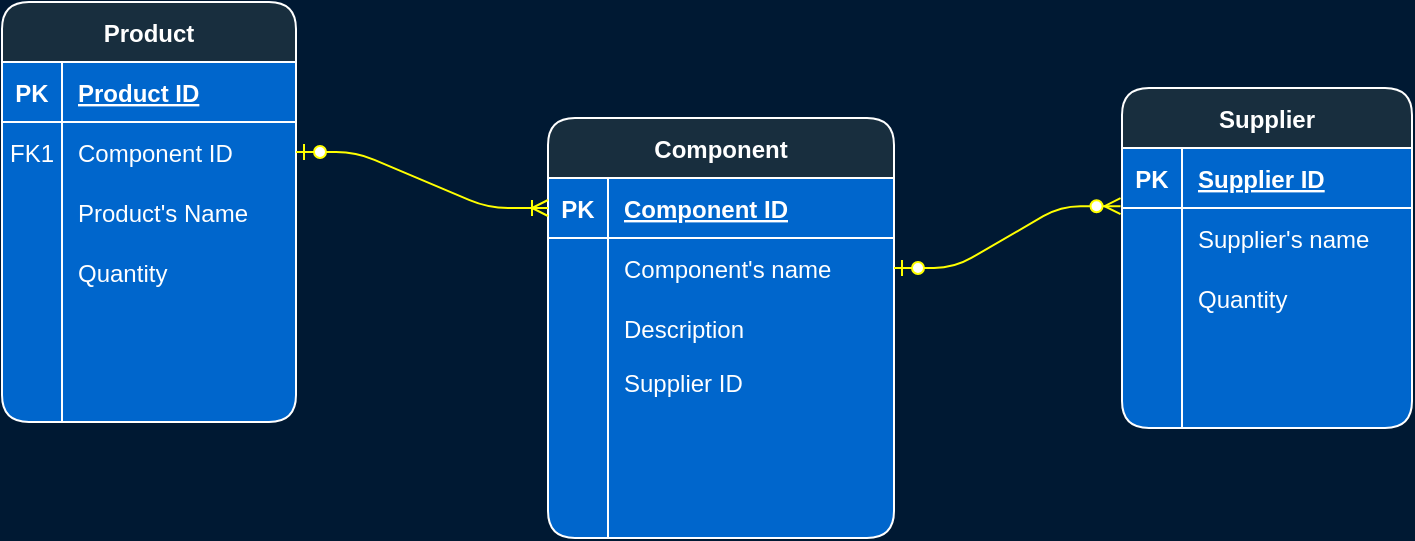<mxfile>
    <diagram id="CekpWcot58THP08m-kE-" name="Page-1">
        <mxGraphModel dx="1150" dy="567" grid="0" gridSize="5" guides="1" tooltips="1" connect="1" arrows="1" fold="1" page="1" pageScale="1" pageWidth="850" pageHeight="1100" background="#001933" math="0" shadow="0">
            <root>
                <mxCell id="0"/>
                <mxCell id="1" parent="0"/>
                <mxCell id="8" value="Product" style="shape=table;startSize=30;container=1;collapsible=1;childLayout=tableLayout;fixedRows=1;rowLines=0;fontStyle=1;align=center;resizeLast=1;fillColor=#182E3E;strokeColor=#FFFFFF;labelBackgroundColor=none;fontColor=#FFFFFF;swimlaneFillColor=#0066CC;rounded=1;" parent="1" vertex="1">
                    <mxGeometry x="60" y="174" width="147" height="210" as="geometry">
                        <mxRectangle x="62" y="82" width="72" height="30" as="alternateBounds"/>
                    </mxGeometry>
                </mxCell>
                <mxCell id="9" value="" style="shape=partialRectangle;collapsible=0;dropTarget=0;pointerEvents=0;fillColor=none;top=0;left=0;bottom=1;right=0;points=[[0,0.5],[1,0.5]];portConstraint=eastwest;strokeColor=#FFFFFF;fontColor=#FFFFFF;rounded=1;" parent="8" vertex="1">
                    <mxGeometry y="30" width="147" height="30" as="geometry"/>
                </mxCell>
                <mxCell id="10" value="PK" style="shape=partialRectangle;connectable=0;fillColor=none;top=0;left=0;bottom=0;right=0;fontStyle=1;overflow=hidden;strokeColor=#FFFFFF;fontColor=#FFFFFF;rounded=1;" parent="9" vertex="1">
                    <mxGeometry width="30" height="30" as="geometry"/>
                </mxCell>
                <mxCell id="11" value="Product ID" style="shape=partialRectangle;connectable=0;fillColor=none;top=0;left=0;bottom=0;right=0;align=left;spacingLeft=6;fontStyle=5;overflow=hidden;strokeColor=#FFFFFF;fontColor=#FFFFFF;rounded=1;" parent="9" vertex="1">
                    <mxGeometry x="30" width="117" height="30" as="geometry"/>
                </mxCell>
                <mxCell id="90" value="" style="shape=partialRectangle;collapsible=0;dropTarget=0;pointerEvents=0;fillColor=none;top=0;left=0;bottom=0;right=0;points=[[0,0.5],[1,0.5]];portConstraint=eastwest;strokeColor=#FFFFFF;fontColor=#FFFFFF;rounded=1;" parent="8" vertex="1">
                    <mxGeometry y="60" width="147" height="30" as="geometry"/>
                </mxCell>
                <mxCell id="91" value="FK1" style="shape=partialRectangle;connectable=0;fillColor=none;top=0;left=0;bottom=0;right=0;fontStyle=0;overflow=hidden;strokeColor=#FFFFFF;fontColor=#FFFFFF;rounded=1;" parent="90" vertex="1">
                    <mxGeometry width="30" height="30" as="geometry"/>
                </mxCell>
                <mxCell id="92" value="Component ID" style="shape=partialRectangle;connectable=0;fillColor=none;top=0;left=0;bottom=0;right=0;align=left;spacingLeft=6;fontStyle=0;overflow=hidden;strokeColor=#FFFFFF;fontColor=#FFFFFF;rounded=1;" parent="90" vertex="1">
                    <mxGeometry x="30" width="117" height="30" as="geometry"/>
                </mxCell>
                <mxCell id="12" value="" style="shape=partialRectangle;collapsible=0;dropTarget=0;pointerEvents=0;fillColor=none;top=0;left=0;bottom=0;right=0;points=[[0,0.5],[1,0.5]];portConstraint=eastwest;strokeColor=#FFFFFF;fontColor=#FFFFFF;rounded=1;" parent="8" vertex="1">
                    <mxGeometry y="90" width="147" height="30" as="geometry"/>
                </mxCell>
                <mxCell id="13" value="" style="shape=partialRectangle;connectable=0;fillColor=none;top=0;left=0;bottom=0;right=0;editable=1;overflow=hidden;strokeColor=#FFFFFF;fontColor=#FFFFFF;rounded=1;" parent="12" vertex="1">
                    <mxGeometry width="30" height="30" as="geometry"/>
                </mxCell>
                <mxCell id="14" value="Product's Name" style="shape=partialRectangle;connectable=0;fillColor=none;top=0;left=0;bottom=0;right=0;align=left;spacingLeft=6;overflow=hidden;strokeColor=#FFFFFF;fontColor=#FFFFFF;rounded=1;" parent="12" vertex="1">
                    <mxGeometry x="30" width="117" height="30" as="geometry"/>
                </mxCell>
                <mxCell id="15" value="" style="shape=partialRectangle;collapsible=0;dropTarget=0;pointerEvents=0;fillColor=none;top=0;left=0;bottom=0;right=0;points=[[0,0.5],[1,0.5]];portConstraint=eastwest;strokeColor=#FFFFFF;fontColor=#FFFFFF;rounded=1;" parent="8" vertex="1">
                    <mxGeometry y="120" width="147" height="30" as="geometry"/>
                </mxCell>
                <mxCell id="16" value="" style="shape=partialRectangle;connectable=0;fillColor=none;top=0;left=0;bottom=0;right=0;editable=1;overflow=hidden;strokeColor=#FFFFFF;fontColor=#FFFFFF;rounded=1;" parent="15" vertex="1">
                    <mxGeometry width="30" height="30" as="geometry"/>
                </mxCell>
                <mxCell id="17" value="Quantity" style="shape=partialRectangle;connectable=0;fillColor=none;top=0;left=0;bottom=0;right=0;align=left;spacingLeft=6;overflow=hidden;strokeColor=#FFFFFF;fontColor=#FFFFFF;rounded=1;" parent="15" vertex="1">
                    <mxGeometry x="30" width="117" height="30" as="geometry"/>
                </mxCell>
                <mxCell id="86" value="" style="shape=partialRectangle;collapsible=0;dropTarget=0;pointerEvents=0;fillColor=none;top=0;left=0;bottom=0;right=0;points=[[0,0.5],[1,0.5]];portConstraint=eastwest;strokeColor=#FFFFFF;fontColor=#FFFFFF;rounded=1;" parent="8" vertex="1">
                    <mxGeometry y="150" width="147" height="30" as="geometry"/>
                </mxCell>
                <mxCell id="87" value="" style="shape=partialRectangle;connectable=0;fillColor=none;top=0;left=0;bottom=0;right=0;fontStyle=0;overflow=hidden;strokeColor=#FFFFFF;fontColor=#FFFFFF;rounded=1;" parent="86" vertex="1">
                    <mxGeometry width="30" height="30" as="geometry"/>
                </mxCell>
                <mxCell id="88" value="" style="shape=partialRectangle;connectable=0;fillColor=none;top=0;left=0;bottom=0;right=0;align=left;spacingLeft=6;fontStyle=0;overflow=hidden;strokeColor=#FFFFFF;fontColor=#FFFFFF;rounded=1;" parent="86" vertex="1">
                    <mxGeometry x="30" width="117" height="30" as="geometry"/>
                </mxCell>
                <mxCell id="18" value="" style="shape=partialRectangle;collapsible=0;dropTarget=0;pointerEvents=0;fillColor=none;top=0;left=0;bottom=0;right=0;points=[[0,0.5],[1,0.5]];portConstraint=eastwest;strokeColor=#FFFFFF;fontColor=#FFFFFF;rounded=1;" parent="8" vertex="1">
                    <mxGeometry y="180" width="147" height="30" as="geometry"/>
                </mxCell>
                <mxCell id="19" value="" style="shape=partialRectangle;connectable=0;fillColor=none;top=0;left=0;bottom=0;right=0;editable=1;overflow=hidden;strokeColor=#FFFFFF;fontColor=#FFFFFF;rounded=1;" parent="18" vertex="1">
                    <mxGeometry width="30" height="30" as="geometry"/>
                </mxCell>
                <mxCell id="20" value="" style="shape=partialRectangle;connectable=0;fillColor=none;top=0;left=0;bottom=0;right=0;align=left;spacingLeft=6;overflow=hidden;strokeColor=#FFFFFF;fontColor=#FFFFFF;rounded=1;" parent="18" vertex="1">
                    <mxGeometry x="30" width="117" height="30" as="geometry"/>
                </mxCell>
                <mxCell id="25" value="Supplier" style="shape=table;startSize=30;container=1;collapsible=1;childLayout=tableLayout;fixedRows=1;rowLines=0;fontStyle=1;align=center;resizeLast=1;fillColor=#182E3E;strokeColor=#FFFFFF;fontColor=#FFFFFF;swimlaneFillColor=#0066CC;rounded=1;" parent="1" vertex="1">
                    <mxGeometry x="620" y="217" width="145" height="170" as="geometry">
                        <mxRectangle x="364" y="155" width="75" height="30" as="alternateBounds"/>
                    </mxGeometry>
                </mxCell>
                <mxCell id="26" value="" style="shape=partialRectangle;collapsible=0;dropTarget=0;pointerEvents=0;fillColor=none;top=0;left=0;bottom=1;right=0;points=[[0,0.5],[1,0.5]];portConstraint=eastwest;strokeColor=#FFFFFF;fontColor=#FFFFFF;rounded=1;" parent="25" vertex="1">
                    <mxGeometry y="30" width="145" height="30" as="geometry"/>
                </mxCell>
                <mxCell id="27" value="PK" style="shape=partialRectangle;connectable=0;fillColor=none;top=0;left=0;bottom=0;right=0;fontStyle=1;overflow=hidden;strokeColor=#FFFFFF;fontColor=#FFFFFF;rounded=1;" parent="26" vertex="1">
                    <mxGeometry width="30" height="30" as="geometry"/>
                </mxCell>
                <mxCell id="28" value="Supplier ID" style="shape=partialRectangle;connectable=0;fillColor=none;top=0;left=0;bottom=0;right=0;align=left;spacingLeft=6;fontStyle=5;overflow=hidden;strokeColor=#FFFFFF;fontColor=#FFFFFF;rounded=1;" parent="26" vertex="1">
                    <mxGeometry x="30" width="115" height="30" as="geometry"/>
                </mxCell>
                <mxCell id="48" value="" style="shape=partialRectangle;collapsible=0;dropTarget=0;pointerEvents=0;fillColor=none;top=0;left=0;bottom=0;right=0;points=[[0,0.5],[1,0.5]];portConstraint=eastwest;strokeColor=#FFFFFF;fontColor=#FFFFFF;rounded=1;" parent="25" vertex="1">
                    <mxGeometry y="60" width="145" height="30" as="geometry"/>
                </mxCell>
                <mxCell id="49" value="" style="shape=partialRectangle;connectable=0;fillColor=none;top=0;left=0;bottom=0;right=0;fontStyle=0;overflow=hidden;strokeColor=#FFFFFF;fontColor=#FFFFFF;rounded=1;" parent="48" vertex="1">
                    <mxGeometry width="30" height="30" as="geometry"/>
                </mxCell>
                <mxCell id="50" value="Supplier's name" style="shape=partialRectangle;connectable=0;fillColor=none;top=0;left=0;bottom=0;right=0;align=left;spacingLeft=6;fontStyle=0;overflow=hidden;strokeColor=#FFFFFF;fontColor=#FFFFFF;rounded=1;" parent="48" vertex="1">
                    <mxGeometry x="30" width="115" height="30" as="geometry"/>
                </mxCell>
                <mxCell id="32" value="" style="shape=partialRectangle;collapsible=0;dropTarget=0;pointerEvents=0;fillColor=none;top=0;left=0;bottom=0;right=0;points=[[0,0.5],[1,0.5]];portConstraint=eastwest;strokeColor=#FFFFFF;fontColor=#FFFFFF;rounded=1;" parent="25" vertex="1">
                    <mxGeometry y="90" width="145" height="30" as="geometry"/>
                </mxCell>
                <mxCell id="33" value="" style="shape=partialRectangle;connectable=0;fillColor=none;top=0;left=0;bottom=0;right=0;editable=1;overflow=hidden;strokeColor=#FFFFFF;fontColor=#FFFFFF;rounded=1;" parent="32" vertex="1">
                    <mxGeometry width="30" height="30" as="geometry"/>
                </mxCell>
                <mxCell id="34" value="Quantity" style="shape=partialRectangle;connectable=0;fillColor=none;top=0;left=0;bottom=0;right=0;align=left;spacingLeft=6;overflow=hidden;strokeColor=#FFFFFF;fontColor=#FFFFFF;rounded=1;" parent="32" vertex="1">
                    <mxGeometry x="30" width="115" height="30" as="geometry"/>
                </mxCell>
                <mxCell id="29" value="" style="shape=partialRectangle;collapsible=0;dropTarget=0;pointerEvents=0;fillColor=none;top=0;left=0;bottom=0;right=0;points=[[0,0.5],[1,0.5]];portConstraint=eastwest;strokeColor=#FFFFFF;fontColor=#FFFFFF;rounded=1;" parent="25" vertex="1">
                    <mxGeometry y="120" width="145" height="30" as="geometry"/>
                </mxCell>
                <mxCell id="30" value="" style="shape=partialRectangle;connectable=0;fillColor=none;top=0;left=0;bottom=0;right=0;editable=1;overflow=hidden;strokeColor=#FFFFFF;fontColor=#FFFFFF;rounded=1;" parent="29" vertex="1">
                    <mxGeometry width="30" height="30" as="geometry"/>
                </mxCell>
                <mxCell id="31" value="" style="shape=partialRectangle;connectable=0;fillColor=none;top=0;left=0;bottom=0;right=0;align=left;spacingLeft=6;overflow=hidden;strokeColor=#FFFFFF;fontColor=#FFFFFF;rounded=1;" parent="29" vertex="1">
                    <mxGeometry x="30" width="115" height="30" as="geometry"/>
                </mxCell>
                <mxCell id="35" value="" style="shape=partialRectangle;collapsible=0;dropTarget=0;pointerEvents=0;fillColor=none;top=0;left=0;bottom=0;right=0;points=[[0,0.5],[1,0.5]];portConstraint=eastwest;strokeColor=#FFFFFF;fontColor=#FFFFFF;rounded=1;" parent="25" vertex="1">
                    <mxGeometry y="150" width="145" height="20" as="geometry"/>
                </mxCell>
                <mxCell id="36" value="" style="shape=partialRectangle;connectable=0;fillColor=none;top=0;left=0;bottom=0;right=0;editable=1;overflow=hidden;strokeColor=#FFFFFF;fontColor=#FFFFFF;rounded=1;" parent="35" vertex="1">
                    <mxGeometry width="30" height="20" as="geometry"/>
                </mxCell>
                <mxCell id="37" value="" style="shape=partialRectangle;connectable=0;fillColor=none;top=0;left=0;bottom=0;right=0;align=left;spacingLeft=6;overflow=hidden;strokeColor=#FFFFFF;fontColor=#FFFFFF;rounded=1;" parent="35" vertex="1">
                    <mxGeometry x="30" width="115" height="20" as="geometry"/>
                </mxCell>
                <mxCell id="63" value="Component" style="shape=table;startSize=30;container=1;collapsible=1;childLayout=tableLayout;fixedRows=1;rowLines=0;fontStyle=1;align=center;resizeLast=1;fillColor=#182E3E;strokeColor=#FFFFFF;fontColor=#FFFFFF;swimlaneFillColor=#0066CC;rounded=1;" parent="1" vertex="1">
                    <mxGeometry x="333" y="232" width="173" height="210" as="geometry"/>
                </mxCell>
                <mxCell id="64" value="" style="shape=partialRectangle;collapsible=0;dropTarget=0;pointerEvents=0;fillColor=none;top=0;left=0;bottom=1;right=0;points=[[0,0.5],[1,0.5]];portConstraint=eastwest;strokeColor=#FFFFFF;fontColor=#FFFFFF;rounded=1;" parent="63" vertex="1">
                    <mxGeometry y="30" width="173" height="30" as="geometry"/>
                </mxCell>
                <mxCell id="65" value="PK" style="shape=partialRectangle;connectable=0;fillColor=none;top=0;left=0;bottom=0;right=0;fontStyle=1;overflow=hidden;strokeColor=#FFFFFF;fontColor=#FFFFFF;rounded=1;" parent="64" vertex="1">
                    <mxGeometry width="30" height="30" as="geometry"/>
                </mxCell>
                <mxCell id="66" value="Component ID" style="shape=partialRectangle;connectable=0;fillColor=none;top=0;left=0;bottom=0;right=0;align=left;spacingLeft=6;fontStyle=5;overflow=hidden;strokeColor=#FFFFFF;fontColor=#FFFFFF;rounded=1;" parent="64" vertex="1">
                    <mxGeometry x="30" width="143" height="30" as="geometry"/>
                </mxCell>
                <mxCell id="70" value="" style="shape=partialRectangle;collapsible=0;dropTarget=0;pointerEvents=0;fillColor=none;top=0;left=0;bottom=0;right=0;points=[[0,0.5],[1,0.5]];portConstraint=eastwest;strokeColor=#FFFFFF;fontColor=#FFFFFF;rounded=1;" parent="63" vertex="1">
                    <mxGeometry y="60" width="173" height="30" as="geometry"/>
                </mxCell>
                <mxCell id="71" value="" style="shape=partialRectangle;connectable=0;fillColor=none;top=0;left=0;bottom=0;right=0;editable=1;overflow=hidden;strokeColor=#FFFFFF;fontColor=#FFFFFF;rounded=1;" parent="70" vertex="1">
                    <mxGeometry width="30" height="30" as="geometry"/>
                </mxCell>
                <mxCell id="72" value="Component's name" style="shape=partialRectangle;connectable=0;fillColor=none;top=0;left=0;bottom=0;right=0;align=left;spacingLeft=6;overflow=hidden;strokeColor=#FFFFFF;fontColor=#FFFFFF;rounded=1;" parent="70" vertex="1">
                    <mxGeometry x="30" width="143" height="30" as="geometry"/>
                </mxCell>
                <mxCell id="73" value="" style="shape=partialRectangle;collapsible=0;dropTarget=0;pointerEvents=0;fillColor=none;top=0;left=0;bottom=0;right=0;points=[[0,0.5],[1,0.5]];portConstraint=eastwest;strokeColor=#FFFFFF;fontColor=#FFFFFF;rounded=1;" parent="63" vertex="1">
                    <mxGeometry y="90" width="173" height="30" as="geometry"/>
                </mxCell>
                <mxCell id="74" value="" style="shape=partialRectangle;connectable=0;fillColor=none;top=0;left=0;bottom=0;right=0;editable=1;overflow=hidden;strokeColor=#FFFFFF;fontColor=#FFFFFF;rounded=1;" parent="73" vertex="1">
                    <mxGeometry width="30" height="30" as="geometry"/>
                </mxCell>
                <mxCell id="75" value="Description" style="shape=partialRectangle;connectable=0;fillColor=none;top=0;left=0;bottom=0;right=0;align=left;spacingLeft=6;overflow=hidden;strokeColor=#FFFFFF;fontColor=#FFFFFF;rounded=1;" parent="73" vertex="1">
                    <mxGeometry x="30" width="143" height="30" as="geometry"/>
                </mxCell>
                <mxCell id="77" value="" style="shape=partialRectangle;collapsible=0;dropTarget=0;pointerEvents=0;fillColor=none;top=0;left=0;bottom=0;right=0;points=[[0,0.5],[1,0.5]];portConstraint=eastwest;strokeColor=#FFFFFF;fontColor=#FFFFFF;rounded=1;" parent="63" vertex="1">
                    <mxGeometry y="120" width="173" height="30" as="geometry"/>
                </mxCell>
                <mxCell id="78" value="" style="shape=partialRectangle;connectable=0;fillColor=none;top=0;left=0;bottom=0;right=0;fontStyle=0;overflow=hidden;strokeColor=#FFFFFF;fontColor=#FFFFFF;rounded=1;" parent="77" vertex="1">
                    <mxGeometry width="30" height="30" as="geometry"/>
                </mxCell>
                <mxCell id="79" value="" style="shape=partialRectangle;connectable=0;fillColor=none;top=0;left=0;bottom=0;right=0;align=left;spacingLeft=6;fontStyle=0;overflow=hidden;strokeColor=#FFFFFF;fontColor=#FFFFFF;rounded=1;" parent="77" vertex="1">
                    <mxGeometry x="30" width="143" height="30" as="geometry"/>
                </mxCell>
                <mxCell id="82" value="" style="shape=partialRectangle;collapsible=0;dropTarget=0;pointerEvents=0;fillColor=none;top=0;left=0;bottom=0;right=0;points=[[0,0.5],[1,0.5]];portConstraint=eastwest;strokeColor=#FFFFFF;fontColor=#FFFFFF;rounded=1;" parent="63" vertex="1">
                    <mxGeometry y="150" width="173" height="30" as="geometry"/>
                </mxCell>
                <mxCell id="83" value="" style="shape=partialRectangle;connectable=0;fillColor=none;top=0;left=0;bottom=0;right=0;fontStyle=0;overflow=hidden;strokeColor=#FFFFFF;fontColor=#FFFFFF;rounded=1;" parent="82" vertex="1">
                    <mxGeometry width="30" height="30" as="geometry"/>
                </mxCell>
                <mxCell id="84" value="" style="shape=partialRectangle;connectable=0;fillColor=none;top=0;left=0;bottom=0;right=0;align=left;spacingLeft=6;fontStyle=0;overflow=hidden;strokeColor=#FFFFFF;fontColor=#FFFFFF;rounded=1;" parent="82" vertex="1">
                    <mxGeometry x="30" width="143" height="30" as="geometry"/>
                </mxCell>
                <mxCell id="67" value="" style="shape=partialRectangle;collapsible=0;dropTarget=0;pointerEvents=0;fillColor=none;top=0;left=0;bottom=0;right=0;points=[[0,0.5],[1,0.5]];portConstraint=eastwest;strokeColor=#FFFFFF;fontColor=#FFFFFF;rounded=1;" parent="63" vertex="1">
                    <mxGeometry y="180" width="173" height="30" as="geometry"/>
                </mxCell>
                <mxCell id="68" value="" style="shape=partialRectangle;connectable=0;fillColor=none;top=0;left=0;bottom=0;right=0;editable=1;overflow=hidden;strokeColor=#FFFFFF;fontColor=#FFFFFF;rounded=1;" parent="67" vertex="1">
                    <mxGeometry width="30" height="30" as="geometry"/>
                </mxCell>
                <mxCell id="69" value="" style="shape=partialRectangle;connectable=0;fillColor=none;top=0;left=0;bottom=0;right=0;align=left;spacingLeft=6;overflow=hidden;strokeColor=#FFFFFF;fontColor=#FFFFFF;rounded=1;" parent="67" vertex="1">
                    <mxGeometry x="30" width="143" height="30" as="geometry"/>
                </mxCell>
                <mxCell id="129" value="" style="edgeStyle=entityRelationEdgeStyle;fontSize=12;html=1;endArrow=ERoneToMany;startArrow=ERzeroToOne;strokeColor=#FFFF00;entryX=0;entryY=0.5;entryDx=0;entryDy=0;exitX=1;exitY=0.5;exitDx=0;exitDy=0;" parent="1" source="90" target="64" edge="1">
                    <mxGeometry width="100" height="100" relative="1" as="geometry">
                        <mxPoint x="122" y="537" as="sourcePoint"/>
                        <mxPoint x="222" y="437" as="targetPoint"/>
                    </mxGeometry>
                </mxCell>
                <mxCell id="130" value="Supplier ID" style="shape=partialRectangle;connectable=0;fillColor=none;top=0;left=0;bottom=0;right=0;align=left;spacingLeft=6;fontStyle=0;overflow=hidden;strokeColor=#FFFFFF;fontColor=#FFFFFF;rounded=1;" parent="1" vertex="1">
                    <mxGeometry x="363" y="349" width="128" height="30" as="geometry"/>
                </mxCell>
                <mxCell id="131" value="" style="edgeStyle=entityRelationEdgeStyle;fontSize=12;html=1;endArrow=ERzeroToMany;startArrow=ERzeroToOne;strokeColor=#FFFF00;entryX=-0.005;entryY=-0.03;entryDx=0;entryDy=0;entryPerimeter=0;exitX=1;exitY=0.5;exitDx=0;exitDy=0;" parent="1" source="70" target="48" edge="1">
                    <mxGeometry width="100" height="100" relative="1" as="geometry">
                        <mxPoint x="546" y="527" as="sourcePoint"/>
                        <mxPoint x="646" y="427" as="targetPoint"/>
                    </mxGeometry>
                </mxCell>
            </root>
        </mxGraphModel>
    </diagram>
</mxfile>